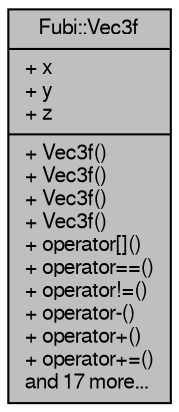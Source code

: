 digraph "Fubi::Vec3f"
{
  edge [fontname="FreeSans",fontsize="10",labelfontname="FreeSans",labelfontsize="10"];
  node [fontname="FreeSans",fontsize="10",shape=record];
  Node1 [label="{Fubi::Vec3f\n|+ x\l+ y\l+ z\l|+ Vec3f()\l+ Vec3f()\l+ Vec3f()\l+ Vec3f()\l+ operator[]()\l+ operator==()\l+ operator!=()\l+ operator-()\l+ operator+()\l+ operator+=()\land 17 more...\l}",height=0.2,width=0.4,color="black", fillcolor="grey75", style="filled" fontcolor="black"];
}
